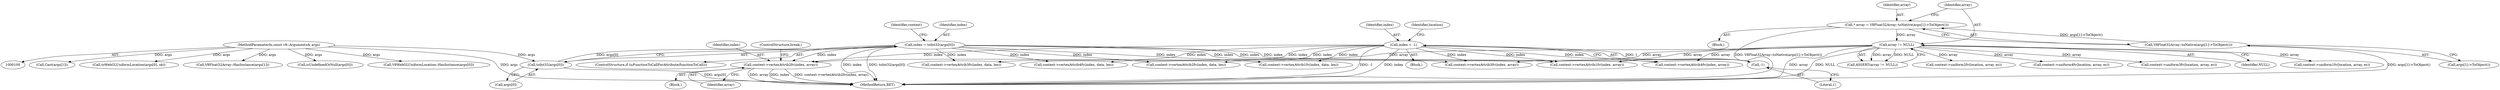 digraph "0_Chrome_e9372a1bfd3588a80fcf49aa07321f0971dd6091_64@pointer" {
"1000218" [label="(Call,context->vertexAttrib2fv(index, array))"];
"1000126" [label="(Call,index = toInt32(args[0]))"];
"1000128" [label="(Call,toInt32(args[0]))"];
"1000101" [label="(MethodParameterIn,const v8::Arguments& args)"];
"1000115" [label="(Call,index = -1)"];
"1000117" [label="(Call,-1)"];
"1000178" [label="(Call,array != NULL)"];
"1000173" [label="(Call,* array = V8Float32Array::toNative(args[1]->ToObject()))"];
"1000175" [label="(Call,V8Float32Array::toNative(args[1]->ToObject()))"];
"1000219" [label="(Identifier,index)"];
"1000218" [label="(Call,context->vertexAttrib2fv(index, array))"];
"1000322" [label="(Call,context->vertexAttrib3fv(index, data, len))"];
"1000118" [label="(Literal,1)"];
"1000213" [label="(Call,context->vertexAttrib1fv(index, array))"];
"1000175" [label="(Call,V8Float32Array::toNative(args[1]->ToObject()))"];
"1000129" [label="(Call,args[0])"];
"1000251" [label="(Call,Cast(args[1]))"];
"1000310" [label="(Call,context->vertexAttrib1fv(index, data, len))"];
"1000207" [label="(Call,context->uniform4fv(location, array, ec))"];
"1000163" [label="(Identifier,context)"];
"1000345" [label="(MethodReturn,RET)"];
"1000328" [label="(Call,context->vertexAttrib4fv(index, data, len))"];
"1000156" [label="(Call,toWebGLUniformLocation(args[0], ok))"];
"1000167" [label="(Call,V8Float32Array::HasInstance(args[1]))"];
"1000201" [label="(Call,context->uniform3fv(location, array, ec))"];
"1000103" [label="(Block,)"];
"1000180" [label="(Identifier,NULL)"];
"1000171" [label="(Block,)"];
"1000115" [label="(Call,index = -1)"];
"1000173" [label="(Call,* array = V8Float32Array::toNative(args[1]->ToObject()))"];
"1000189" [label="(Call,context->uniform1fv(location, array, ec))"];
"1000220" [label="(Identifier,array)"];
"1000126" [label="(Call,index = toInt32(args[0]))"];
"1000117" [label="(Call,-1)"];
"1000141" [label="(Call,isUndefinedOrNull(args[0]))"];
"1000174" [label="(Identifier,array)"];
"1000176" [label="(Call,args[1]->ToObject())"];
"1000123" [label="(ControlStructure,if (isFunctionToCallForAttribute(functionToCall)))"];
"1000128" [label="(Call,toInt32(args[0]))"];
"1000116" [label="(Identifier,index)"];
"1000228" [label="(Call,context->vertexAttrib4fv(index, array))"];
"1000187" [label="(Block,)"];
"1000223" [label="(Call,context->vertexAttrib3fv(index, array))"];
"1000178" [label="(Call,array != NULL)"];
"1000177" [label="(Call,ASSERT(array != NULL))"];
"1000127" [label="(Identifier,index)"];
"1000121" [label="(Identifier,location)"];
"1000179" [label="(Identifier,array)"];
"1000195" [label="(Call,context->uniform2fv(location, array, ec))"];
"1000146" [label="(Call,V8WebGLUniformLocation::HasInstance(args[0]))"];
"1000101" [label="(MethodParameterIn,const v8::Arguments& args)"];
"1000221" [label="(ControlStructure,break;)"];
"1000316" [label="(Call,context->vertexAttrib2fv(index, data, len))"];
"1000218" -> "1000187"  [label="AST: "];
"1000218" -> "1000220"  [label="CFG: "];
"1000219" -> "1000218"  [label="AST: "];
"1000220" -> "1000218"  [label="AST: "];
"1000221" -> "1000218"  [label="CFG: "];
"1000218" -> "1000345"  [label="DDG: index"];
"1000218" -> "1000345"  [label="DDG: context->vertexAttrib2fv(index, array)"];
"1000218" -> "1000345"  [label="DDG: array"];
"1000126" -> "1000218"  [label="DDG: index"];
"1000115" -> "1000218"  [label="DDG: index"];
"1000178" -> "1000218"  [label="DDG: array"];
"1000126" -> "1000123"  [label="AST: "];
"1000126" -> "1000128"  [label="CFG: "];
"1000127" -> "1000126"  [label="AST: "];
"1000128" -> "1000126"  [label="AST: "];
"1000163" -> "1000126"  [label="CFG: "];
"1000126" -> "1000345"  [label="DDG: index"];
"1000126" -> "1000345"  [label="DDG: toInt32(args[0])"];
"1000128" -> "1000126"  [label="DDG: args[0]"];
"1000126" -> "1000213"  [label="DDG: index"];
"1000126" -> "1000223"  [label="DDG: index"];
"1000126" -> "1000228"  [label="DDG: index"];
"1000126" -> "1000310"  [label="DDG: index"];
"1000126" -> "1000316"  [label="DDG: index"];
"1000126" -> "1000322"  [label="DDG: index"];
"1000126" -> "1000328"  [label="DDG: index"];
"1000128" -> "1000129"  [label="CFG: "];
"1000129" -> "1000128"  [label="AST: "];
"1000128" -> "1000345"  [label="DDG: args[0]"];
"1000101" -> "1000128"  [label="DDG: args"];
"1000101" -> "1000100"  [label="AST: "];
"1000101" -> "1000345"  [label="DDG: args"];
"1000101" -> "1000141"  [label="DDG: args"];
"1000101" -> "1000146"  [label="DDG: args"];
"1000101" -> "1000156"  [label="DDG: args"];
"1000101" -> "1000167"  [label="DDG: args"];
"1000101" -> "1000251"  [label="DDG: args"];
"1000115" -> "1000103"  [label="AST: "];
"1000115" -> "1000117"  [label="CFG: "];
"1000116" -> "1000115"  [label="AST: "];
"1000117" -> "1000115"  [label="AST: "];
"1000121" -> "1000115"  [label="CFG: "];
"1000115" -> "1000345"  [label="DDG: -1"];
"1000115" -> "1000345"  [label="DDG: index"];
"1000117" -> "1000115"  [label="DDG: 1"];
"1000115" -> "1000213"  [label="DDG: index"];
"1000115" -> "1000223"  [label="DDG: index"];
"1000115" -> "1000228"  [label="DDG: index"];
"1000115" -> "1000310"  [label="DDG: index"];
"1000115" -> "1000316"  [label="DDG: index"];
"1000115" -> "1000322"  [label="DDG: index"];
"1000115" -> "1000328"  [label="DDG: index"];
"1000117" -> "1000118"  [label="CFG: "];
"1000118" -> "1000117"  [label="AST: "];
"1000178" -> "1000177"  [label="AST: "];
"1000178" -> "1000180"  [label="CFG: "];
"1000179" -> "1000178"  [label="AST: "];
"1000180" -> "1000178"  [label="AST: "];
"1000177" -> "1000178"  [label="CFG: "];
"1000178" -> "1000345"  [label="DDG: array"];
"1000178" -> "1000345"  [label="DDG: NULL"];
"1000178" -> "1000177"  [label="DDG: array"];
"1000178" -> "1000177"  [label="DDG: NULL"];
"1000173" -> "1000178"  [label="DDG: array"];
"1000178" -> "1000189"  [label="DDG: array"];
"1000178" -> "1000195"  [label="DDG: array"];
"1000178" -> "1000201"  [label="DDG: array"];
"1000178" -> "1000207"  [label="DDG: array"];
"1000178" -> "1000213"  [label="DDG: array"];
"1000178" -> "1000223"  [label="DDG: array"];
"1000178" -> "1000228"  [label="DDG: array"];
"1000173" -> "1000171"  [label="AST: "];
"1000173" -> "1000175"  [label="CFG: "];
"1000174" -> "1000173"  [label="AST: "];
"1000175" -> "1000173"  [label="AST: "];
"1000179" -> "1000173"  [label="CFG: "];
"1000173" -> "1000345"  [label="DDG: V8Float32Array::toNative(args[1]->ToObject())"];
"1000175" -> "1000173"  [label="DDG: args[1]->ToObject()"];
"1000175" -> "1000176"  [label="CFG: "];
"1000176" -> "1000175"  [label="AST: "];
"1000175" -> "1000345"  [label="DDG: args[1]->ToObject()"];
}
